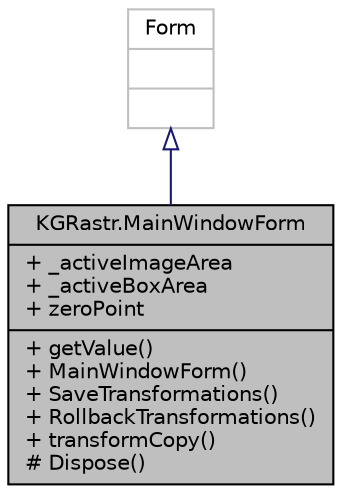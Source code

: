 digraph "KGRastr.MainWindowForm"
{
 // LATEX_PDF_SIZE
  edge [fontname="Helvetica",fontsize="10",labelfontname="Helvetica",labelfontsize="10"];
  node [fontname="Helvetica",fontsize="10",shape=record];
  Node1 [label="{KGRastr.MainWindowForm\n|+ _activeImageArea\l+ _activeBoxArea\l+ zeroPoint\l|+ getValue()\l+ MainWindowForm()\l+ SaveTransformations()\l+ RollbackTransformations()\l+ transformCopy()\l# Dispose()\l}",height=0.2,width=0.4,color="black", fillcolor="grey75", style="filled", fontcolor="black",tooltip=" "];
  Node2 -> Node1 [dir="back",color="midnightblue",fontsize="10",style="solid",arrowtail="onormal",fontname="Helvetica"];
  Node2 [label="{Form\n||}",height=0.2,width=0.4,color="grey75", fillcolor="white", style="filled",tooltip=" "];
}

